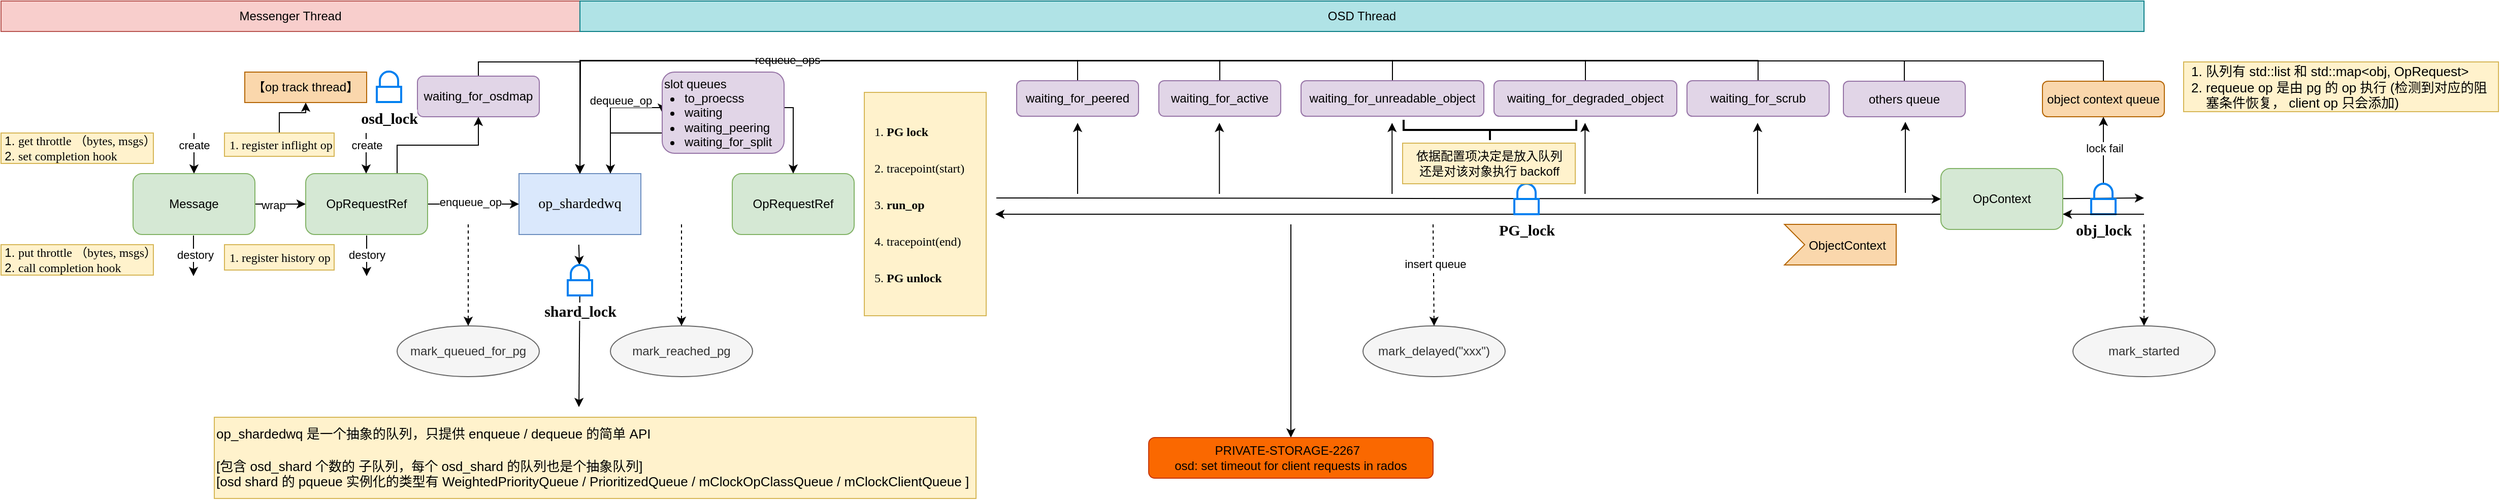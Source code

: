 <mxfile version="24.8.6">
  <diagram name="第 1 页" id="veYvc7N9t9nZ9YCo-E3M">
    <mxGraphModel dx="4014" dy="1820" grid="1" gridSize="10" guides="1" tooltips="1" connect="1" arrows="1" fold="1" page="1" pageScale="1" pageWidth="827" pageHeight="1169" math="0" shadow="0">
      <root>
        <mxCell id="0" />
        <mxCell id="1" parent="0" />
        <mxCell id="phVuD68tOOP7Y7JKk85J-74" value="" style="group" vertex="1" connectable="0" parent="1">
          <mxGeometry x="-240" y="230" width="2122" height="490" as="geometry" />
        </mxCell>
        <mxCell id="phVuD68tOOP7Y7JKk85J-31" style="edgeStyle=orthogonalEdgeStyle;rounded=0;orthogonalLoop=1;jettySize=auto;html=1;exitX=0.75;exitY=0;exitDx=0;exitDy=0;entryX=0;entryY=0.5;entryDx=0;entryDy=0;" edge="1" parent="phVuD68tOOP7Y7JKk85J-74" source="phVuD68tOOP7Y7JKk85J-1" target="phVuD68tOOP7Y7JKk85J-75">
          <mxGeometry relative="1" as="geometry">
            <Array as="points">
              <mxPoint x="600" y="105" />
            </Array>
          </mxGeometry>
        </mxCell>
        <mxCell id="phVuD68tOOP7Y7JKk85J-32" value="dequeue_op" style="edgeLabel;html=1;align=center;verticalAlign=middle;resizable=0;points=[];" vertex="1" connectable="0" parent="phVuD68tOOP7Y7JKk85J-31">
          <mxGeometry x="-0.133" y="4" relative="1" as="geometry">
            <mxPoint x="14" y="-20" as="offset" />
          </mxGeometry>
        </mxCell>
        <mxCell id="phVuD68tOOP7Y7JKk85J-1" value="&lt;font face=&quot;Times New Roman&quot; style=&quot;font-size: 14px;&quot;&gt;op_shardedwq&lt;/font&gt;" style="rounded=0;whiteSpace=wrap;html=1;fillColor=#dae8fc;strokeColor=#6c8ebf;" vertex="1" parent="phVuD68tOOP7Y7JKk85J-74">
          <mxGeometry x="510" y="170" width="120" height="60" as="geometry" />
        </mxCell>
        <mxCell id="phVuD68tOOP7Y7JKk85J-4" style="edgeStyle=orthogonalEdgeStyle;rounded=0;orthogonalLoop=1;jettySize=auto;html=1;exitX=1;exitY=0.5;exitDx=0;exitDy=0;entryX=0;entryY=0.5;entryDx=0;entryDy=0;" edge="1" parent="phVuD68tOOP7Y7JKk85J-74" source="phVuD68tOOP7Y7JKk85J-2" target="phVuD68tOOP7Y7JKk85J-3">
          <mxGeometry relative="1" as="geometry" />
        </mxCell>
        <mxCell id="phVuD68tOOP7Y7JKk85J-7" value="wrap" style="edgeLabel;html=1;align=center;verticalAlign=middle;resizable=0;points=[];" vertex="1" connectable="0" parent="phVuD68tOOP7Y7JKk85J-4">
          <mxGeometry x="-0.28" y="-1" relative="1" as="geometry">
            <mxPoint as="offset" />
          </mxGeometry>
        </mxCell>
        <mxCell id="phVuD68tOOP7Y7JKk85J-2" value="Message" style="rounded=1;whiteSpace=wrap;html=1;fillColor=#d5e8d4;strokeColor=#82b366;" vertex="1" parent="phVuD68tOOP7Y7JKk85J-74">
          <mxGeometry x="130" y="170" width="120" height="60" as="geometry" />
        </mxCell>
        <mxCell id="phVuD68tOOP7Y7JKk85J-5" style="edgeStyle=orthogonalEdgeStyle;rounded=0;orthogonalLoop=1;jettySize=auto;html=1;exitX=1;exitY=0.5;exitDx=0;exitDy=0;entryX=0;entryY=0.5;entryDx=0;entryDy=0;" edge="1" parent="phVuD68tOOP7Y7JKk85J-74" source="phVuD68tOOP7Y7JKk85J-3" target="phVuD68tOOP7Y7JKk85J-1">
          <mxGeometry relative="1" as="geometry" />
        </mxCell>
        <mxCell id="phVuD68tOOP7Y7JKk85J-6" value="enqueue_op" style="edgeLabel;html=1;align=center;verticalAlign=middle;resizable=0;points=[];" vertex="1" connectable="0" parent="phVuD68tOOP7Y7JKk85J-5">
          <mxGeometry x="-0.067" y="2" relative="1" as="geometry">
            <mxPoint as="offset" />
          </mxGeometry>
        </mxCell>
        <mxCell id="phVuD68tOOP7Y7JKk85J-22" style="edgeStyle=orthogonalEdgeStyle;rounded=0;orthogonalLoop=1;jettySize=auto;html=1;exitX=0.75;exitY=0;exitDx=0;exitDy=0;" edge="1" parent="phVuD68tOOP7Y7JKk85J-74" source="phVuD68tOOP7Y7JKk85J-3" target="phVuD68tOOP7Y7JKk85J-21">
          <mxGeometry relative="1" as="geometry" />
        </mxCell>
        <mxCell id="phVuD68tOOP7Y7JKk85J-3" value="OpRequestRef" style="rounded=1;whiteSpace=wrap;html=1;fillColor=#d5e8d4;strokeColor=#82b366;" vertex="1" parent="phVuD68tOOP7Y7JKk85J-74">
          <mxGeometry x="300" y="170" width="120" height="60" as="geometry" />
        </mxCell>
        <mxCell id="phVuD68tOOP7Y7JKk85J-8" value="" style="endArrow=classic;html=1;rounded=0;entryX=0.5;entryY=0;entryDx=0;entryDy=0;" edge="1" parent="phVuD68tOOP7Y7JKk85J-74" target="phVuD68tOOP7Y7JKk85J-2">
          <mxGeometry width="50" height="50" relative="1" as="geometry">
            <mxPoint x="190" y="130" as="sourcePoint" />
            <mxPoint x="180" y="40" as="targetPoint" />
          </mxGeometry>
        </mxCell>
        <mxCell id="phVuD68tOOP7Y7JKk85J-12" value="create" style="edgeLabel;html=1;align=center;verticalAlign=middle;resizable=0;points=[];" vertex="1" connectable="0" parent="phVuD68tOOP7Y7JKk85J-8">
          <mxGeometry x="-0.4" relative="1" as="geometry">
            <mxPoint as="offset" />
          </mxGeometry>
        </mxCell>
        <mxCell id="phVuD68tOOP7Y7JKk85J-9" value="" style="endArrow=classic;html=1;rounded=0;entryX=0.5;entryY=0;entryDx=0;entryDy=0;" edge="1" parent="phVuD68tOOP7Y7JKk85J-74">
          <mxGeometry width="50" height="50" relative="1" as="geometry">
            <mxPoint x="189.5" y="231" as="sourcePoint" />
            <mxPoint x="189.5" y="271" as="targetPoint" />
          </mxGeometry>
        </mxCell>
        <mxCell id="phVuD68tOOP7Y7JKk85J-13" value="destory" style="edgeLabel;html=1;align=center;verticalAlign=middle;resizable=0;points=[];" vertex="1" connectable="0" parent="phVuD68tOOP7Y7JKk85J-9">
          <mxGeometry x="0.15" relative="1" as="geometry">
            <mxPoint x="1" y="-4" as="offset" />
          </mxGeometry>
        </mxCell>
        <mxCell id="phVuD68tOOP7Y7JKk85J-10" value="&lt;ol style=&quot;padding-left: 15px;&quot;&gt;&lt;li&gt;&lt;font face=&quot;Times New Roman&quot;&gt;get throttle （bytes, msgs）&lt;/font&gt;&lt;/li&gt;&lt;li&gt;&lt;font face=&quot;Times New Roman&quot;&gt;set completion hook&lt;/font&gt;&lt;/li&gt;&lt;/ol&gt;" style="text;html=1;align=left;verticalAlign=middle;whiteSpace=wrap;rounded=0;fillColor=#fff2cc;strokeColor=#d6b656;autosize=1;" vertex="1" parent="phVuD68tOOP7Y7JKk85J-74">
          <mxGeometry y="130" width="150" height="30" as="geometry" />
        </mxCell>
        <mxCell id="phVuD68tOOP7Y7JKk85J-11" value="&lt;ol style=&quot;padding-left: 15px;&quot;&gt;&lt;li&gt;&lt;font face=&quot;Times New Roman&quot;&gt;put throttle （bytes, msgs）&lt;/font&gt;&lt;/li&gt;&lt;li&gt;&lt;font face=&quot;Times New Roman&quot;&gt;call completion hook&lt;/font&gt;&lt;/li&gt;&lt;/ol&gt;" style="text;html=1;align=left;verticalAlign=middle;whiteSpace=wrap;rounded=0;fillColor=#fff2cc;strokeColor=#d6b656;" vertex="1" parent="phVuD68tOOP7Y7JKk85J-74">
          <mxGeometry y="240" width="150" height="30" as="geometry" />
        </mxCell>
        <mxCell id="phVuD68tOOP7Y7JKk85J-14" value="" style="endArrow=classic;html=1;rounded=0;entryX=0.5;entryY=0;entryDx=0;entryDy=0;" edge="1" parent="phVuD68tOOP7Y7JKk85J-74">
          <mxGeometry width="50" height="50" relative="1" as="geometry">
            <mxPoint x="359.5" y="130" as="sourcePoint" />
            <mxPoint x="359.5" y="170" as="targetPoint" />
          </mxGeometry>
        </mxCell>
        <mxCell id="phVuD68tOOP7Y7JKk85J-15" value="create" style="edgeLabel;html=1;align=center;verticalAlign=middle;resizable=0;points=[];" vertex="1" connectable="0" parent="phVuD68tOOP7Y7JKk85J-14">
          <mxGeometry x="-0.4" relative="1" as="geometry">
            <mxPoint as="offset" />
          </mxGeometry>
        </mxCell>
        <mxCell id="phVuD68tOOP7Y7JKk85J-16" value="" style="endArrow=classic;html=1;rounded=0;entryX=0.5;entryY=0;entryDx=0;entryDy=0;" edge="1" parent="phVuD68tOOP7Y7JKk85J-74">
          <mxGeometry width="50" height="50" relative="1" as="geometry">
            <mxPoint x="360" y="231" as="sourcePoint" />
            <mxPoint x="360" y="271" as="targetPoint" />
            <Array as="points">
              <mxPoint x="360" y="236" />
            </Array>
          </mxGeometry>
        </mxCell>
        <mxCell id="phVuD68tOOP7Y7JKk85J-17" value="destory" style="edgeLabel;html=1;align=center;verticalAlign=middle;resizable=0;points=[];" vertex="1" connectable="0" parent="phVuD68tOOP7Y7JKk85J-16">
          <mxGeometry x="0.15" relative="1" as="geometry">
            <mxPoint y="-4" as="offset" />
          </mxGeometry>
        </mxCell>
        <mxCell id="phVuD68tOOP7Y7JKk85J-28" value="" style="edgeStyle=orthogonalEdgeStyle;rounded=0;orthogonalLoop=1;jettySize=auto;html=1;entryX=0.5;entryY=1;entryDx=0;entryDy=0;" edge="1" parent="phVuD68tOOP7Y7JKk85J-74" source="phVuD68tOOP7Y7JKk85J-18" target="phVuD68tOOP7Y7JKk85J-24">
          <mxGeometry relative="1" as="geometry" />
        </mxCell>
        <mxCell id="phVuD68tOOP7Y7JKk85J-18" value="&lt;ol style=&quot;padding-left: 15px;&quot;&gt;&lt;li&gt;register inflight op&lt;/li&gt;&lt;/ol&gt;" style="text;html=1;align=left;verticalAlign=middle;resizable=1;points=[];autosize=1;strokeColor=#d6b656;fillColor=#fff2cc;fontFamily=Times New Roman;" vertex="1" parent="phVuD68tOOP7Y7JKk85J-74">
          <mxGeometry x="220" y="130" width="108" height="23" as="geometry" />
        </mxCell>
        <mxCell id="phVuD68tOOP7Y7JKk85J-19" value="&lt;ol style=&quot;padding-left: 15px;&quot;&gt;&lt;li&gt;register history op&lt;/li&gt;&lt;/ol&gt;" style="text;html=1;align=left;verticalAlign=middle;resizable=1;points=[];autosize=1;strokeColor=#d6b656;fillColor=#fff2cc;fontFamily=Times New Roman;" vertex="1" parent="phVuD68tOOP7Y7JKk85J-74">
          <mxGeometry x="220" y="240" width="108" height="25" as="geometry" />
        </mxCell>
        <mxCell id="phVuD68tOOP7Y7JKk85J-23" style="edgeStyle=orthogonalEdgeStyle;rounded=0;orthogonalLoop=1;jettySize=auto;html=1;exitX=0.5;exitY=0;exitDx=0;exitDy=0;entryX=0.5;entryY=0;entryDx=0;entryDy=0;" edge="1" parent="phVuD68tOOP7Y7JKk85J-74" source="phVuD68tOOP7Y7JKk85J-21" target="phVuD68tOOP7Y7JKk85J-1">
          <mxGeometry relative="1" as="geometry">
            <Array as="points">
              <mxPoint x="470" y="60" />
              <mxPoint x="570" y="60" />
            </Array>
          </mxGeometry>
        </mxCell>
        <mxCell id="phVuD68tOOP7Y7JKk85J-21" value="waiting_for_osdmap" style="rounded=1;whiteSpace=wrap;html=1;fillColor=#e1d5e7;strokeColor=#9673a6;" vertex="1" parent="phVuD68tOOP7Y7JKk85J-74">
          <mxGeometry x="410" y="74" width="120" height="40" as="geometry" />
        </mxCell>
        <mxCell id="phVuD68tOOP7Y7JKk85J-24" value="&lt;div&gt;【op track thread】&lt;/div&gt;" style="rounded=0;whiteSpace=wrap;html=1;fillColor=#fad7ac;strokeColor=#b46504;" vertex="1" parent="phVuD68tOOP7Y7JKk85J-74">
          <mxGeometry x="240" y="70" width="120" height="30" as="geometry" />
        </mxCell>
        <mxCell id="phVuD68tOOP7Y7JKk85J-25" value="Messenger Thread" style="rounded=0;whiteSpace=wrap;html=1;fillColor=#f8cecc;strokeColor=#b85450;" vertex="1" parent="phVuD68tOOP7Y7JKk85J-74">
          <mxGeometry width="570" height="30" as="geometry" />
        </mxCell>
        <mxCell id="phVuD68tOOP7Y7JKk85J-26" value="OSD Thread" style="rounded=0;whiteSpace=wrap;html=1;fillColor=#b0e3e6;strokeColor=#0e8088;" vertex="1" parent="phVuD68tOOP7Y7JKk85J-74">
          <mxGeometry x="570" width="1540" height="30" as="geometry" />
        </mxCell>
        <mxCell id="phVuD68tOOP7Y7JKk85J-30" value="OpRequestRef" style="rounded=1;whiteSpace=wrap;html=1;fillColor=#d5e8d4;strokeColor=#82b366;" vertex="1" parent="phVuD68tOOP7Y7JKk85J-74">
          <mxGeometry x="720" y="170" width="120" height="60" as="geometry" />
        </mxCell>
        <mxCell id="phVuD68tOOP7Y7JKk85J-33" value="&lt;p style=&quot;line-height: 140%;&quot;&gt;&lt;/p&gt;&lt;ol style=&quot;padding: 0px 0px 0px 20px; margin-right: 0px; line-height: 300%;&quot;&gt;&lt;li&gt;&lt;b&gt;PG lock&lt;/b&gt;&lt;/li&gt;&lt;li&gt;tracepoint(start)&lt;/li&gt;&lt;li&gt;&lt;b&gt;run_op&lt;/b&gt;&lt;/li&gt;&lt;li&gt;tracepoint(end)&lt;/li&gt;&lt;li&gt;&lt;b&gt;PG unlock&lt;/b&gt;&lt;/li&gt;&lt;/ol&gt;&lt;p&gt;&lt;/p&gt;" style="text;html=1;align=left;verticalAlign=middle;resizable=0;points=[];autosize=1;strokeColor=#d6b656;fillColor=#fff2cc;fontFamily=Times New Roman;" vertex="1" parent="phVuD68tOOP7Y7JKk85J-74">
          <mxGeometry x="850" y="90" width="120" height="220" as="geometry" />
        </mxCell>
        <mxCell id="phVuD68tOOP7Y7JKk85J-34" value="" style="endArrow=classic;html=1;rounded=0;" edge="1" parent="phVuD68tOOP7Y7JKk85J-74" source="phVuD68tOOP7Y7JKk85J-164">
          <mxGeometry width="50" height="50" relative="1" as="geometry">
            <mxPoint x="980" y="194" as="sourcePoint" />
            <mxPoint x="2110" y="194" as="targetPoint" />
          </mxGeometry>
        </mxCell>
        <mxCell id="phVuD68tOOP7Y7JKk85J-35" value="" style="endArrow=classic;html=1;rounded=0;exitX=0;exitY=0.75;exitDx=0;exitDy=0;" edge="1" parent="phVuD68tOOP7Y7JKk85J-74" source="phVuD68tOOP7Y7JKk85J-164">
          <mxGeometry width="50" height="50" relative="1" as="geometry">
            <mxPoint x="2110" y="210" as="sourcePoint" />
            <mxPoint x="979" y="210" as="targetPoint" />
          </mxGeometry>
        </mxCell>
        <mxCell id="phVuD68tOOP7Y7JKk85J-36" value="mark_queued_for_pg" style="ellipse;whiteSpace=wrap;html=1;fillColor=#f5f5f5;fontColor=#333333;strokeColor=#666666;" vertex="1" parent="phVuD68tOOP7Y7JKk85J-74">
          <mxGeometry x="390" y="320" width="140" height="50" as="geometry" />
        </mxCell>
        <mxCell id="phVuD68tOOP7Y7JKk85J-37" value="" style="endArrow=classic;html=1;rounded=0;entryX=0.5;entryY=0;entryDx=0;entryDy=0;dashed=1;" edge="1" parent="phVuD68tOOP7Y7JKk85J-74" target="phVuD68tOOP7Y7JKk85J-36">
          <mxGeometry width="50" height="50" relative="1" as="geometry">
            <mxPoint x="460" y="220" as="sourcePoint" />
            <mxPoint x="620" y="250" as="targetPoint" />
          </mxGeometry>
        </mxCell>
        <mxCell id="phVuD68tOOP7Y7JKk85J-40" value="mark_reached_pg" style="ellipse;whiteSpace=wrap;html=1;fillColor=#f5f5f5;fontColor=#333333;strokeColor=#666666;" vertex="1" parent="phVuD68tOOP7Y7JKk85J-74">
          <mxGeometry x="600" y="320" width="140" height="50" as="geometry" />
        </mxCell>
        <mxCell id="phVuD68tOOP7Y7JKk85J-41" value="" style="endArrow=classic;html=1;rounded=0;entryX=0.5;entryY=0;entryDx=0;entryDy=0;dashed=1;" edge="1" parent="phVuD68tOOP7Y7JKk85J-74" target="phVuD68tOOP7Y7JKk85J-40">
          <mxGeometry width="50" height="50" relative="1" as="geometry">
            <mxPoint x="670" y="220" as="sourcePoint" />
            <mxPoint x="830" y="250" as="targetPoint" />
          </mxGeometry>
        </mxCell>
        <mxCell id="phVuD68tOOP7Y7JKk85J-47" style="edgeStyle=orthogonalEdgeStyle;rounded=0;orthogonalLoop=1;jettySize=auto;html=1;exitX=0.5;exitY=0;exitDx=0;exitDy=0;entryX=0.5;entryY=0;entryDx=0;entryDy=0;" edge="1" parent="phVuD68tOOP7Y7JKk85J-74" source="phVuD68tOOP7Y7JKk85J-42" target="phVuD68tOOP7Y7JKk85J-1">
          <mxGeometry relative="1" as="geometry" />
        </mxCell>
        <mxCell id="phVuD68tOOP7Y7JKk85J-42" value="waiting_for_peered" style="rounded=1;whiteSpace=wrap;html=1;fillColor=#e1d5e7;strokeColor=#9673a6;" vertex="1" parent="phVuD68tOOP7Y7JKk85J-74">
          <mxGeometry x="1000" y="78.5" width="120" height="35" as="geometry" />
        </mxCell>
        <mxCell id="phVuD68tOOP7Y7JKk85J-48" style="edgeStyle=orthogonalEdgeStyle;rounded=0;orthogonalLoop=1;jettySize=auto;html=1;exitX=0.5;exitY=0;exitDx=0;exitDy=0;entryX=0.5;entryY=0;entryDx=0;entryDy=0;" edge="1" parent="phVuD68tOOP7Y7JKk85J-74" source="phVuD68tOOP7Y7JKk85J-43" target="phVuD68tOOP7Y7JKk85J-1">
          <mxGeometry relative="1" as="geometry" />
        </mxCell>
        <mxCell id="phVuD68tOOP7Y7JKk85J-43" value="waiting_for_active" style="rounded=1;whiteSpace=wrap;html=1;fillColor=#e1d5e7;strokeColor=#9673a6;" vertex="1" parent="phVuD68tOOP7Y7JKk85J-74">
          <mxGeometry x="1140" y="78.5" width="120" height="35" as="geometry" />
        </mxCell>
        <mxCell id="phVuD68tOOP7Y7JKk85J-49" style="edgeStyle=orthogonalEdgeStyle;rounded=0;orthogonalLoop=1;jettySize=auto;html=1;exitX=0.5;exitY=0;exitDx=0;exitDy=0;entryX=0.5;entryY=0;entryDx=0;entryDy=0;" edge="1" parent="phVuD68tOOP7Y7JKk85J-74" source="phVuD68tOOP7Y7JKk85J-44" target="phVuD68tOOP7Y7JKk85J-1">
          <mxGeometry relative="1" as="geometry" />
        </mxCell>
        <mxCell id="phVuD68tOOP7Y7JKk85J-44" value="waiting_for_unreadable_object" style="rounded=1;whiteSpace=wrap;html=1;fillColor=#e1d5e7;strokeColor=#9673a6;" vertex="1" parent="phVuD68tOOP7Y7JKk85J-74">
          <mxGeometry x="1280" y="78.5" width="180" height="35" as="geometry" />
        </mxCell>
        <mxCell id="phVuD68tOOP7Y7JKk85J-50" style="edgeStyle=orthogonalEdgeStyle;rounded=0;orthogonalLoop=1;jettySize=auto;html=1;exitX=0.5;exitY=0;exitDx=0;exitDy=0;" edge="1" parent="phVuD68tOOP7Y7JKk85J-74" source="phVuD68tOOP7Y7JKk85J-45">
          <mxGeometry relative="1" as="geometry">
            <mxPoint x="570" y="170" as="targetPoint" />
          </mxGeometry>
        </mxCell>
        <mxCell id="phVuD68tOOP7Y7JKk85J-45" value="waiting_for_degraded_object" style="rounded=1;whiteSpace=wrap;html=1;fillColor=#e1d5e7;strokeColor=#9673a6;" vertex="1" parent="phVuD68tOOP7Y7JKk85J-74">
          <mxGeometry x="1470" y="78.5" width="180" height="35" as="geometry" />
        </mxCell>
        <mxCell id="phVuD68tOOP7Y7JKk85J-51" style="edgeStyle=orthogonalEdgeStyle;rounded=0;orthogonalLoop=1;jettySize=auto;html=1;exitX=0.5;exitY=0;exitDx=0;exitDy=0;entryX=0.5;entryY=0;entryDx=0;entryDy=0;" edge="1" parent="phVuD68tOOP7Y7JKk85J-74" source="phVuD68tOOP7Y7JKk85J-46" target="phVuD68tOOP7Y7JKk85J-1">
          <mxGeometry relative="1" as="geometry" />
        </mxCell>
        <mxCell id="phVuD68tOOP7Y7JKk85J-52" value="requeue_ops" style="edgeLabel;html=1;align=center;verticalAlign=middle;resizable=0;points=[];" vertex="1" connectable="0" parent="phVuD68tOOP7Y7JKk85J-51">
          <mxGeometry x="0.511" y="-1" relative="1" as="geometry">
            <mxPoint x="-1" as="offset" />
          </mxGeometry>
        </mxCell>
        <mxCell id="phVuD68tOOP7Y7JKk85J-46" value="waiting_for_scrub" style="rounded=1;whiteSpace=wrap;html=1;fillColor=#e1d5e7;strokeColor=#9673a6;" vertex="1" parent="phVuD68tOOP7Y7JKk85J-74">
          <mxGeometry x="1660" y="78.5" width="140" height="35" as="geometry" />
        </mxCell>
        <mxCell id="phVuD68tOOP7Y7JKk85J-53" value="" style="endArrow=classic;html=1;rounded=0;" edge="1" parent="phVuD68tOOP7Y7JKk85J-74">
          <mxGeometry width="50" height="50" relative="1" as="geometry">
            <mxPoint x="1060" y="190" as="sourcePoint" />
            <mxPoint x="1060" y="120" as="targetPoint" />
          </mxGeometry>
        </mxCell>
        <mxCell id="phVuD68tOOP7Y7JKk85J-54" value="" style="endArrow=classic;html=1;rounded=0;" edge="1" parent="phVuD68tOOP7Y7JKk85J-74">
          <mxGeometry width="50" height="50" relative="1" as="geometry">
            <mxPoint x="1199.64" y="190" as="sourcePoint" />
            <mxPoint x="1199.64" y="120" as="targetPoint" />
          </mxGeometry>
        </mxCell>
        <mxCell id="phVuD68tOOP7Y7JKk85J-55" value="" style="endArrow=classic;html=1;rounded=0;" edge="1" parent="phVuD68tOOP7Y7JKk85J-74">
          <mxGeometry width="50" height="50" relative="1" as="geometry">
            <mxPoint x="1369.64" y="190" as="sourcePoint" />
            <mxPoint x="1369.64" y="120" as="targetPoint" />
          </mxGeometry>
        </mxCell>
        <mxCell id="phVuD68tOOP7Y7JKk85J-56" value="" style="endArrow=classic;html=1;rounded=0;" edge="1" parent="phVuD68tOOP7Y7JKk85J-74">
          <mxGeometry width="50" height="50" relative="1" as="geometry">
            <mxPoint x="1559.64" y="190" as="sourcePoint" />
            <mxPoint x="1559.64" y="120" as="targetPoint" />
          </mxGeometry>
        </mxCell>
        <mxCell id="phVuD68tOOP7Y7JKk85J-57" value="" style="endArrow=classic;html=1;rounded=0;" edge="1" parent="phVuD68tOOP7Y7JKk85J-74">
          <mxGeometry width="50" height="50" relative="1" as="geometry">
            <mxPoint x="1729.52" y="190" as="sourcePoint" />
            <mxPoint x="1729.52" y="120" as="targetPoint" />
          </mxGeometry>
        </mxCell>
        <mxCell id="phVuD68tOOP7Y7JKk85J-58" value="mark_delayed(&quot;xxx&quot;)" style="ellipse;whiteSpace=wrap;html=1;fillColor=#f5f5f5;fontColor=#333333;strokeColor=#666666;" vertex="1" parent="phVuD68tOOP7Y7JKk85J-74">
          <mxGeometry x="1341" y="320" width="140" height="50" as="geometry" />
        </mxCell>
        <mxCell id="phVuD68tOOP7Y7JKk85J-59" value="" style="endArrow=classic;html=1;rounded=0;entryX=0.5;entryY=0;entryDx=0;entryDy=0;dashed=1;" edge="1" parent="phVuD68tOOP7Y7JKk85J-74" target="phVuD68tOOP7Y7JKk85J-58">
          <mxGeometry width="50" height="50" relative="1" as="geometry">
            <mxPoint x="1410" y="220" as="sourcePoint" />
            <mxPoint x="1410.44" y="310" as="targetPoint" />
          </mxGeometry>
        </mxCell>
        <mxCell id="phVuD68tOOP7Y7JKk85J-60" value="insert queue" style="edgeLabel;html=1;align=center;verticalAlign=middle;resizable=0;points=[];" vertex="1" connectable="0" parent="phVuD68tOOP7Y7JKk85J-59">
          <mxGeometry x="-0.22" y="1" relative="1" as="geometry">
            <mxPoint as="offset" />
          </mxGeometry>
        </mxCell>
        <mxCell id="phVuD68tOOP7Y7JKk85J-61" value="" style="endArrow=classic;html=1;rounded=0;entryX=0.5;entryY=0;entryDx=0;entryDy=0;" edge="1" parent="phVuD68tOOP7Y7JKk85J-74" target="phVuD68tOOP7Y7JKk85J-62">
          <mxGeometry width="50" height="50" relative="1" as="geometry">
            <mxPoint x="1270" y="220" as="sourcePoint" />
            <mxPoint x="1270" y="430" as="targetPoint" />
          </mxGeometry>
        </mxCell>
        <mxCell id="phVuD68tOOP7Y7JKk85J-62" value="&lt;div style=&quot;&quot;&gt;PRIVATE-STORAGE-2267&amp;nbsp;&amp;nbsp;&lt;/div&gt;&lt;div style=&quot;&quot;&gt;osd: set timeout for client requests in rados&lt;/div&gt;" style="rounded=1;whiteSpace=wrap;html=1;align=center;fillColor=#fa6800;fontColor=#000000;strokeColor=#C73500;" vertex="1" parent="phVuD68tOOP7Y7JKk85J-74">
          <mxGeometry x="1130" y="430" width="280" height="40" as="geometry" />
        </mxCell>
        <mxCell id="phVuD68tOOP7Y7JKk85J-64" value="&lt;font style=&quot;font-size: 13px;&quot;&gt;op_shardedwq 是一个抽象的队列，只提供 enqueue / dequeue 的简单 API&lt;br&gt;&lt;br&gt;[包含 osd_shard 个数的 子队列，每个&amp;nbsp;osd_shard 的队列也是个抽象队列]&lt;br&gt;[osd shard 的 pqueue 实例化的类型有 WeightedPriorityQueue /&amp;nbsp;PrioritizedQueue /&amp;nbsp;mClockOpClassQueue /&amp;nbsp;mClockClientQueue ]&lt;/font&gt;" style="text;align=left;verticalAlign=middle;resizable=0;points=[];autosize=0;strokeColor=#d6b656;fillColor=#fff2cc;rotatable=1;autosizeGrid=1;html=1;" vertex="1" parent="phVuD68tOOP7Y7JKk85J-74">
          <mxGeometry x="210" y="410" width="750" height="80" as="geometry" />
        </mxCell>
        <mxCell id="phVuD68tOOP7Y7JKk85J-65" value="" style="endArrow=classic;html=1;rounded=0;" edge="1" parent="phVuD68tOOP7Y7JKk85J-74" source="phVuD68tOOP7Y7JKk85J-67">
          <mxGeometry width="50" height="50" relative="1" as="geometry">
            <mxPoint x="568.89" y="240" as="sourcePoint" />
            <mxPoint x="569" y="400" as="targetPoint" />
          </mxGeometry>
        </mxCell>
        <mxCell id="phVuD68tOOP7Y7JKk85J-68" value="" style="endArrow=classic;html=1;rounded=0;" edge="1" parent="phVuD68tOOP7Y7JKk85J-74" target="phVuD68tOOP7Y7JKk85J-67">
          <mxGeometry width="50" height="50" relative="1" as="geometry">
            <mxPoint x="568.89" y="240" as="sourcePoint" />
            <mxPoint x="569" y="400" as="targetPoint" />
          </mxGeometry>
        </mxCell>
        <mxCell id="phVuD68tOOP7Y7JKk85J-67" value="&lt;b&gt;&lt;font style=&quot;font-size: 15px;&quot; face=&quot;Times New Roman&quot;&gt;shard_lock&lt;/font&gt;&lt;/b&gt;" style="html=1;verticalLabelPosition=bottom;align=center;labelBackgroundColor=#ffffff;verticalAlign=top;strokeWidth=2;strokeColor=#0080F0;shadow=0;dashed=0;shape=mxgraph.ios7.icons.locked;" vertex="1" parent="phVuD68tOOP7Y7JKk85J-74">
          <mxGeometry x="558" y="260" width="24" height="30" as="geometry" />
        </mxCell>
        <mxCell id="phVuD68tOOP7Y7JKk85J-70" value="" style="endArrow=classic;html=1;rounded=0;entryX=0;entryY=0.5;entryDx=0;entryDy=0;" edge="1" parent="phVuD68tOOP7Y7JKk85J-74" target="phVuD68tOOP7Y7JKk85J-164">
          <mxGeometry width="50" height="50" relative="1" as="geometry">
            <mxPoint x="980" y="194" as="sourcePoint" />
            <mxPoint x="1840" y="194" as="targetPoint" />
          </mxGeometry>
        </mxCell>
        <mxCell id="phVuD68tOOP7Y7JKk85J-69" value="&lt;b&gt;&lt;font style=&quot;font-size: 15px;&quot; face=&quot;Times New Roman&quot;&gt;PG_lock&lt;/font&gt;&lt;/b&gt;" style="html=1;verticalLabelPosition=bottom;align=center;labelBackgroundColor=#ffffff;verticalAlign=top;strokeWidth=2;strokeColor=#0080F0;shadow=0;dashed=0;shape=mxgraph.ios7.icons.locked;" vertex="1" parent="phVuD68tOOP7Y7JKk85J-74">
          <mxGeometry x="1490" y="180" width="24" height="30" as="geometry" />
        </mxCell>
        <mxCell id="phVuD68tOOP7Y7JKk85J-71" value="&lt;font size=&quot;1&quot; face=&quot;Times New Roman&quot; style=&quot;&quot;&gt;&lt;b style=&quot;font-size: 15px;&quot;&gt;osd_lock&lt;/b&gt;&lt;/font&gt;" style="html=1;verticalLabelPosition=bottom;align=center;labelBackgroundColor=#ffffff;verticalAlign=top;strokeWidth=2;strokeColor=#0080F0;shadow=0;dashed=0;shape=mxgraph.ios7.icons.locked;" vertex="1" parent="phVuD68tOOP7Y7JKk85J-74">
          <mxGeometry x="370" y="69.5" width="24" height="30" as="geometry" />
        </mxCell>
        <mxCell id="phVuD68tOOP7Y7JKk85J-72" value="" style="strokeWidth=2;html=1;shape=mxgraph.flowchart.annotation_2;align=left;labelPosition=right;pointerEvents=1;rotation=-90;" vertex="1" parent="phVuD68tOOP7Y7JKk85J-74">
          <mxGeometry x="1456" y="42" width="20" height="170" as="geometry" />
        </mxCell>
        <mxCell id="phVuD68tOOP7Y7JKk85J-73" value="依据配置项决定是放入队列&lt;div&gt;还是对该对象执行 backoff&lt;/div&gt;" style="text;html=1;align=center;verticalAlign=middle;resizable=0;points=[];autosize=1;strokeColor=#d6b656;fillColor=#fff2cc;" vertex="1" parent="phVuD68tOOP7Y7JKk85J-74">
          <mxGeometry x="1380" y="140" width="170" height="40" as="geometry" />
        </mxCell>
        <mxCell id="phVuD68tOOP7Y7JKk85J-76" style="edgeStyle=orthogonalEdgeStyle;rounded=0;orthogonalLoop=1;jettySize=auto;html=1;exitX=1;exitY=0.5;exitDx=0;exitDy=0;" edge="1" parent="phVuD68tOOP7Y7JKk85J-74" source="phVuD68tOOP7Y7JKk85J-75" target="phVuD68tOOP7Y7JKk85J-30">
          <mxGeometry relative="1" as="geometry">
            <Array as="points">
              <mxPoint x="780" y="105" />
            </Array>
          </mxGeometry>
        </mxCell>
        <mxCell id="phVuD68tOOP7Y7JKk85J-78" style="edgeStyle=orthogonalEdgeStyle;rounded=0;orthogonalLoop=1;jettySize=auto;html=1;exitX=0;exitY=0.75;exitDx=0;exitDy=0;entryX=0.75;entryY=0;entryDx=0;entryDy=0;" edge="1" parent="phVuD68tOOP7Y7JKk85J-74" source="phVuD68tOOP7Y7JKk85J-75" target="phVuD68tOOP7Y7JKk85J-1">
          <mxGeometry relative="1" as="geometry" />
        </mxCell>
        <mxCell id="phVuD68tOOP7Y7JKk85J-75" value="slot queues&lt;div&gt;&lt;ul style=&quot;padding-left: 20px; margin-top: 0px; margin-bottom: 0px;&quot;&gt;&lt;li&gt;to_proecss&lt;/li&gt;&lt;li&gt;waiting&lt;/li&gt;&lt;li&gt;waiting_peering&lt;/li&gt;&lt;li&gt;waiting_for_split&lt;/li&gt;&lt;/ul&gt;&lt;/div&gt;" style="rounded=1;whiteSpace=wrap;html=1;fillColor=#e1d5e7;strokeColor=#9673a6;align=left;" vertex="1" parent="phVuD68tOOP7Y7JKk85J-74">
          <mxGeometry x="651" y="70" width="120" height="80" as="geometry" />
        </mxCell>
        <mxCell id="phVuD68tOOP7Y7JKk85J-79" value="&lt;font style=&quot;font-size: 12px;&quot;&gt;ObjectContext&lt;/font&gt;" style="html=1;shape=mxgraph.infographic.ribbonSimple;notch1=19.91;notch2=0;align=center;verticalAlign=middle;fontSize=14;fontStyle=0;fillColor=#fad7ac;flipH=0;spacingRight=0;spacingLeft=14;whiteSpace=wrap;strokeColor=#b46504;" vertex="1" parent="phVuD68tOOP7Y7JKk85J-74">
          <mxGeometry x="1756" y="220" width="110" height="40" as="geometry" />
        </mxCell>
        <mxCell id="phVuD68tOOP7Y7JKk85J-161" style="edgeStyle=orthogonalEdgeStyle;rounded=0;orthogonalLoop=1;jettySize=auto;html=1;entryX=0.5;entryY=1;entryDx=0;entryDy=0;" edge="1" parent="phVuD68tOOP7Y7JKk85J-74" source="phVuD68tOOP7Y7JKk85J-81" target="phVuD68tOOP7Y7JKk85J-160">
          <mxGeometry relative="1" as="geometry" />
        </mxCell>
        <mxCell id="phVuD68tOOP7Y7JKk85J-162" value="lock fail" style="edgeLabel;html=1;align=center;verticalAlign=middle;resizable=0;points=[];" vertex="1" connectable="0" parent="phVuD68tOOP7Y7JKk85J-161">
          <mxGeometry x="0.058" y="-1" relative="1" as="geometry">
            <mxPoint as="offset" />
          </mxGeometry>
        </mxCell>
        <mxCell id="phVuD68tOOP7Y7JKk85J-81" value="&lt;b&gt;&lt;font style=&quot;font-size: 15px;&quot; face=&quot;Times New Roman&quot;&gt;obj_lock&lt;/font&gt;&lt;/b&gt;" style="html=1;verticalLabelPosition=bottom;align=center;labelBackgroundColor=#ffffff;verticalAlign=top;strokeWidth=2;strokeColor=#0080F0;shadow=0;dashed=0;shape=mxgraph.ios7.icons.locked;" vertex="1" parent="phVuD68tOOP7Y7JKk85J-74">
          <mxGeometry x="2058" y="180" width="24" height="30" as="geometry" />
        </mxCell>
        <mxCell id="phVuD68tOOP7Y7JKk85J-159" style="edgeStyle=orthogonalEdgeStyle;rounded=0;orthogonalLoop=1;jettySize=auto;html=1;exitX=0.5;exitY=0;exitDx=0;exitDy=0;entryX=0.5;entryY=0;entryDx=0;entryDy=0;" edge="1" parent="phVuD68tOOP7Y7JKk85J-74" source="phVuD68tOOP7Y7JKk85J-155" target="phVuD68tOOP7Y7JKk85J-1">
          <mxGeometry relative="1" as="geometry" />
        </mxCell>
        <mxCell id="phVuD68tOOP7Y7JKk85J-155" value="others queue" style="rounded=1;whiteSpace=wrap;html=1;fillColor=#e1d5e7;strokeColor=#9673a6;" vertex="1" parent="phVuD68tOOP7Y7JKk85J-74">
          <mxGeometry x="1814" y="79" width="120" height="35" as="geometry" />
        </mxCell>
        <mxCell id="phVuD68tOOP7Y7JKk85J-156" value="" style="endArrow=classic;html=1;rounded=0;" edge="1" parent="phVuD68tOOP7Y7JKk85J-74">
          <mxGeometry width="50" height="50" relative="1" as="geometry">
            <mxPoint x="1875" y="189" as="sourcePoint" />
            <mxPoint x="1875" y="119" as="targetPoint" />
          </mxGeometry>
        </mxCell>
        <mxCell id="phVuD68tOOP7Y7JKk85J-163" style="edgeStyle=orthogonalEdgeStyle;rounded=0;orthogonalLoop=1;jettySize=auto;html=1;exitX=0.5;exitY=0;exitDx=0;exitDy=0;entryX=0.5;entryY=0;entryDx=0;entryDy=0;" edge="1" parent="phVuD68tOOP7Y7JKk85J-74" source="phVuD68tOOP7Y7JKk85J-160" target="phVuD68tOOP7Y7JKk85J-1">
          <mxGeometry relative="1" as="geometry" />
        </mxCell>
        <mxCell id="phVuD68tOOP7Y7JKk85J-160" value="object context queue" style="rounded=1;whiteSpace=wrap;html=1;fillColor=#fad7ac;strokeColor=#b46504;" vertex="1" parent="phVuD68tOOP7Y7JKk85J-74">
          <mxGeometry x="2010" y="79" width="120" height="35" as="geometry" />
        </mxCell>
        <mxCell id="phVuD68tOOP7Y7JKk85J-164" value="OpContext" style="rounded=1;whiteSpace=wrap;html=1;fillColor=#d5e8d4;strokeColor=#82b366;" vertex="1" parent="phVuD68tOOP7Y7JKk85J-74">
          <mxGeometry x="1910" y="165" width="120" height="60" as="geometry" />
        </mxCell>
        <mxCell id="phVuD68tOOP7Y7JKk85J-39" value="" style="endArrow=classic;html=1;rounded=0;entryX=0.5;entryY=0;entryDx=0;entryDy=0;dashed=1;" edge="1" parent="1" target="phVuD68tOOP7Y7JKk85J-38">
          <mxGeometry width="50" height="50" relative="1" as="geometry">
            <mxPoint x="1870" y="450" as="sourcePoint" />
            <mxPoint x="2030" y="480" as="targetPoint" />
          </mxGeometry>
        </mxCell>
        <mxCell id="phVuD68tOOP7Y7JKk85J-38" value="mark_started" style="ellipse;whiteSpace=wrap;html=1;fillColor=#f5f5f5;fontColor=#333333;strokeColor=#666666;" vertex="1" parent="1">
          <mxGeometry x="1800" y="550" width="140" height="50" as="geometry" />
        </mxCell>
        <mxCell id="phVuD68tOOP7Y7JKk85J-63" value="&lt;div style=&quot;font-size: 13px;&quot;&gt;&lt;ol style=&quot;padding-left: 20px;&quot;&gt;&lt;li&gt;队列有 std::list 和 std::map&amp;lt;obj, OpRequest&amp;gt;&lt;/li&gt;&lt;li&gt;requeue op 是由 pg 的 op 执行 (检测到对应的阻塞条件恢复， client op 只会添加)&lt;/li&gt;&lt;/ol&gt;&lt;/div&gt;" style="text;html=1;align=left;verticalAlign=middle;whiteSpace=wrap;rounded=0;fillColor=#fff2cc;strokeColor=#d6b656;" vertex="1" parent="1">
          <mxGeometry x="1909" y="290" width="310" height="49" as="geometry" />
        </mxCell>
        <mxCell id="phVuD68tOOP7Y7JKk85J-168" value="" style="endArrow=classic;html=1;rounded=0;" edge="1" parent="1">
          <mxGeometry width="50" height="50" relative="1" as="geometry">
            <mxPoint x="1870" y="440" as="sourcePoint" />
            <mxPoint x="1790" y="440" as="targetPoint" />
          </mxGeometry>
        </mxCell>
      </root>
    </mxGraphModel>
  </diagram>
</mxfile>
